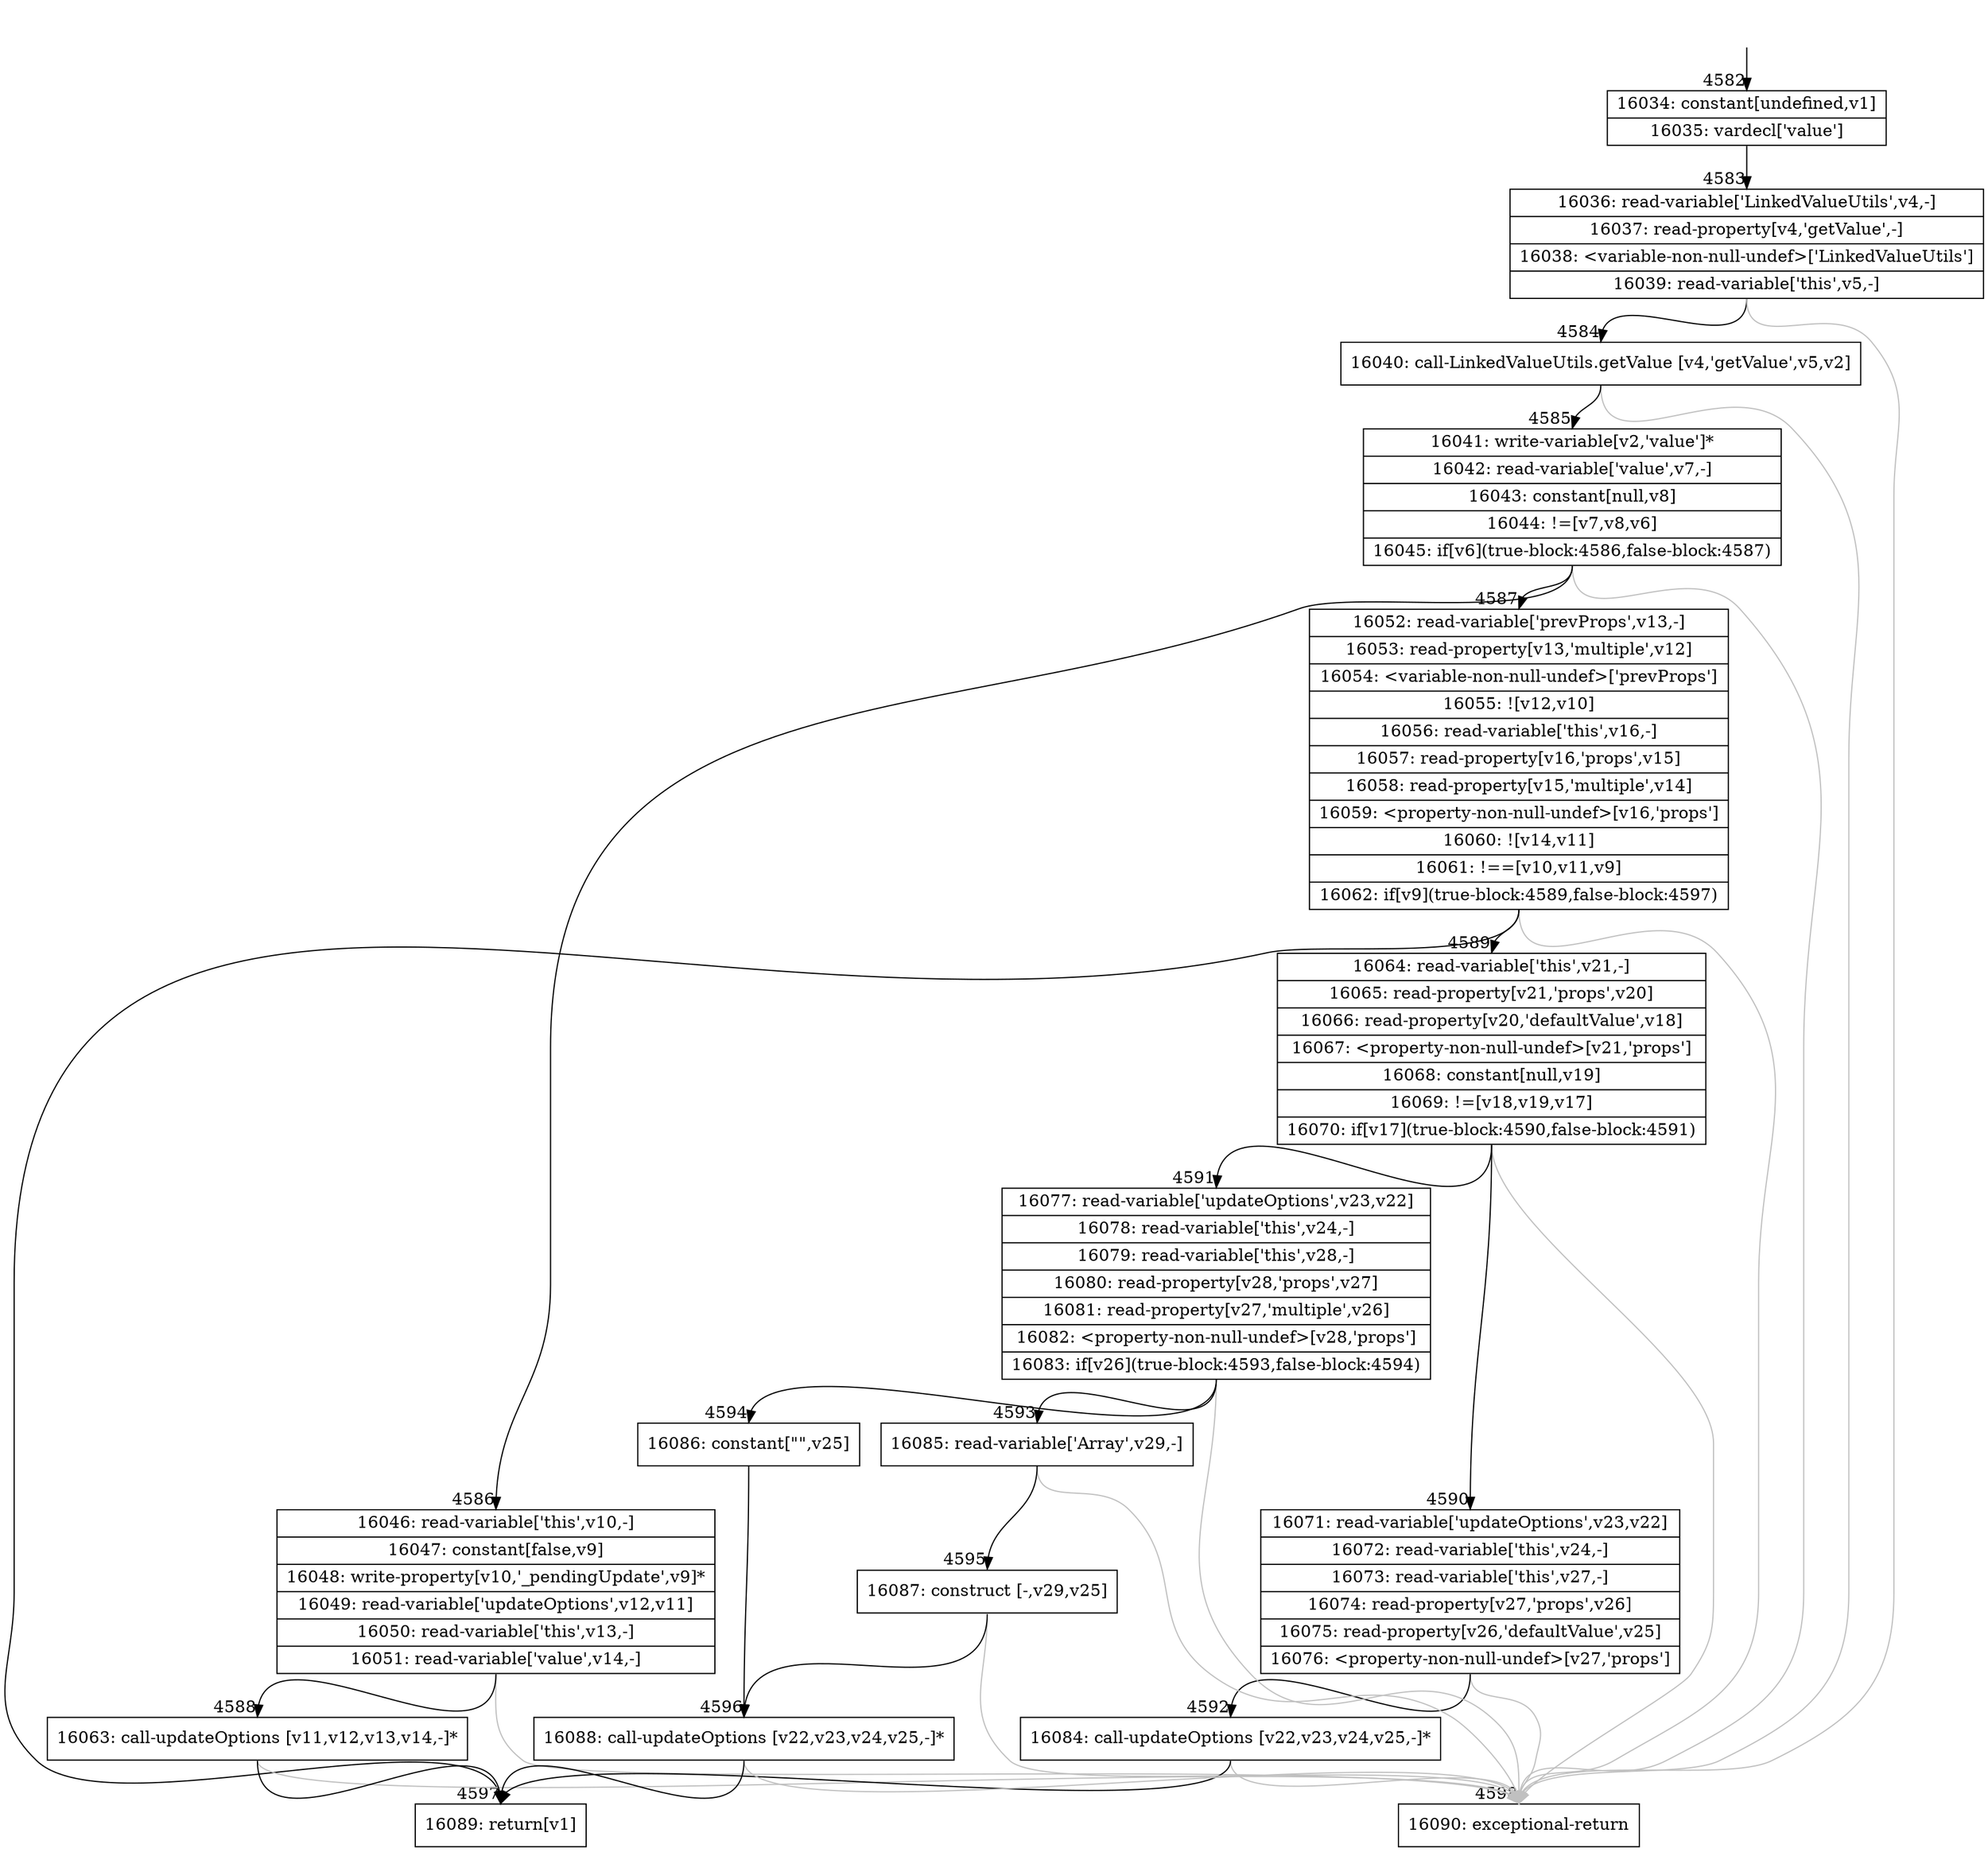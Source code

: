 digraph {
rankdir="TD"
BB_entry313[shape=none,label=""];
BB_entry313 -> BB4582 [tailport=s, headport=n, headlabel="    4582"]
BB4582 [shape=record label="{16034: constant[undefined,v1]|16035: vardecl['value']}" ] 
BB4582 -> BB4583 [tailport=s, headport=n, headlabel="      4583"]
BB4583 [shape=record label="{16036: read-variable['LinkedValueUtils',v4,-]|16037: read-property[v4,'getValue',-]|16038: \<variable-non-null-undef\>['LinkedValueUtils']|16039: read-variable['this',v5,-]}" ] 
BB4583 -> BB4584 [tailport=s, headport=n, headlabel="      4584"]
BB4583 -> BB4598 [tailport=s, headport=n, color=gray, headlabel="      4598"]
BB4584 [shape=record label="{16040: call-LinkedValueUtils.getValue [v4,'getValue',v5,v2]}" ] 
BB4584 -> BB4585 [tailport=s, headport=n, headlabel="      4585"]
BB4584 -> BB4598 [tailport=s, headport=n, color=gray]
BB4585 [shape=record label="{16041: write-variable[v2,'value']*|16042: read-variable['value',v7,-]|16043: constant[null,v8]|16044: !=[v7,v8,v6]|16045: if[v6](true-block:4586,false-block:4587)}" ] 
BB4585 -> BB4586 [tailport=s, headport=n, headlabel="      4586"]
BB4585 -> BB4587 [tailport=s, headport=n, headlabel="      4587"]
BB4585 -> BB4598 [tailport=s, headport=n, color=gray]
BB4586 [shape=record label="{16046: read-variable['this',v10,-]|16047: constant[false,v9]|16048: write-property[v10,'_pendingUpdate',v9]*|16049: read-variable['updateOptions',v12,v11]|16050: read-variable['this',v13,-]|16051: read-variable['value',v14,-]}" ] 
BB4586 -> BB4588 [tailport=s, headport=n, headlabel="      4588"]
BB4586 -> BB4598 [tailport=s, headport=n, color=gray]
BB4587 [shape=record label="{16052: read-variable['prevProps',v13,-]|16053: read-property[v13,'multiple',v12]|16054: \<variable-non-null-undef\>['prevProps']|16055: ![v12,v10]|16056: read-variable['this',v16,-]|16057: read-property[v16,'props',v15]|16058: read-property[v15,'multiple',v14]|16059: \<property-non-null-undef\>[v16,'props']|16060: ![v14,v11]|16061: !==[v10,v11,v9]|16062: if[v9](true-block:4589,false-block:4597)}" ] 
BB4587 -> BB4589 [tailport=s, headport=n, headlabel="      4589"]
BB4587 -> BB4597 [tailport=s, headport=n, headlabel="      4597"]
BB4587 -> BB4598 [tailport=s, headport=n, color=gray]
BB4588 [shape=record label="{16063: call-updateOptions [v11,v12,v13,v14,-]*}" ] 
BB4588 -> BB4597 [tailport=s, headport=n]
BB4588 -> BB4598 [tailport=s, headport=n, color=gray]
BB4589 [shape=record label="{16064: read-variable['this',v21,-]|16065: read-property[v21,'props',v20]|16066: read-property[v20,'defaultValue',v18]|16067: \<property-non-null-undef\>[v21,'props']|16068: constant[null,v19]|16069: !=[v18,v19,v17]|16070: if[v17](true-block:4590,false-block:4591)}" ] 
BB4589 -> BB4590 [tailport=s, headport=n, headlabel="      4590"]
BB4589 -> BB4591 [tailport=s, headport=n, headlabel="      4591"]
BB4589 -> BB4598 [tailport=s, headport=n, color=gray]
BB4590 [shape=record label="{16071: read-variable['updateOptions',v23,v22]|16072: read-variable['this',v24,-]|16073: read-variable['this',v27,-]|16074: read-property[v27,'props',v26]|16075: read-property[v26,'defaultValue',v25]|16076: \<property-non-null-undef\>[v27,'props']}" ] 
BB4590 -> BB4592 [tailport=s, headport=n, headlabel="      4592"]
BB4590 -> BB4598 [tailport=s, headport=n, color=gray]
BB4591 [shape=record label="{16077: read-variable['updateOptions',v23,v22]|16078: read-variable['this',v24,-]|16079: read-variable['this',v28,-]|16080: read-property[v28,'props',v27]|16081: read-property[v27,'multiple',v26]|16082: \<property-non-null-undef\>[v28,'props']|16083: if[v26](true-block:4593,false-block:4594)}" ] 
BB4591 -> BB4593 [tailport=s, headport=n, headlabel="      4593"]
BB4591 -> BB4594 [tailport=s, headport=n, headlabel="      4594"]
BB4591 -> BB4598 [tailport=s, headport=n, color=gray]
BB4592 [shape=record label="{16084: call-updateOptions [v22,v23,v24,v25,-]*}" ] 
BB4592 -> BB4597 [tailport=s, headport=n]
BB4592 -> BB4598 [tailport=s, headport=n, color=gray]
BB4593 [shape=record label="{16085: read-variable['Array',v29,-]}" ] 
BB4593 -> BB4595 [tailport=s, headport=n, headlabel="      4595"]
BB4593 -> BB4598 [tailport=s, headport=n, color=gray]
BB4594 [shape=record label="{16086: constant[\"\",v25]}" ] 
BB4594 -> BB4596 [tailport=s, headport=n, headlabel="      4596"]
BB4595 [shape=record label="{16087: construct [-,v29,v25]}" ] 
BB4595 -> BB4596 [tailport=s, headport=n]
BB4595 -> BB4598 [tailport=s, headport=n, color=gray]
BB4596 [shape=record label="{16088: call-updateOptions [v22,v23,v24,v25,-]*}" ] 
BB4596 -> BB4597 [tailport=s, headport=n]
BB4596 -> BB4598 [tailport=s, headport=n, color=gray]
BB4597 [shape=record label="{16089: return[v1]}" ] 
BB4598 [shape=record label="{16090: exceptional-return}" ] 
//#$~ 8608
}
